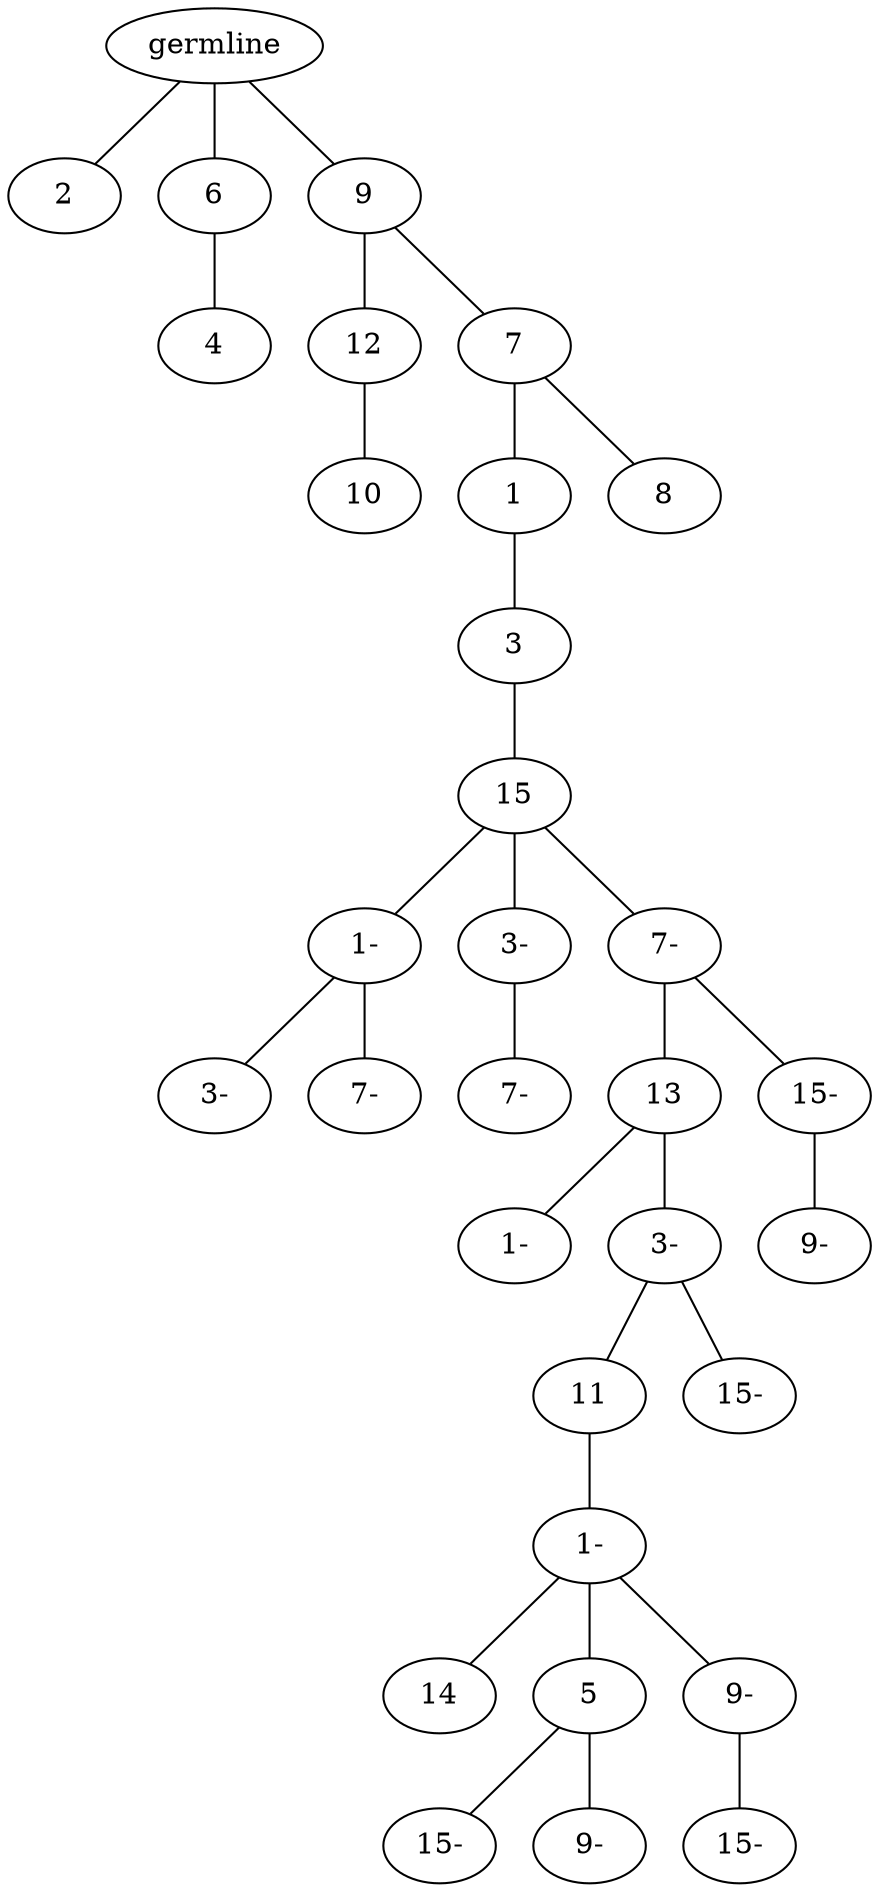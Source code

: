 graph tree {
    "139796199453888" [label="germline"];
    "139796198797024" [label="2"];
    "139796198795248" [label="6"];
    "139796198636176" [label="4"];
    "139796198796544" [label="9"];
    "139796198637520" [label="12"];
    "139796198660704" [label="10"];
    "139796198637424" [label="7"];
    "139796198659312" [label="1"];
    "139796198659648" [label="3"];
    "139796198660080" [label="15"];
    "139796198660416" [label="1-"];
    "139796198661568" [label="3-"];
    "139796198660944" [label="7-"];
    "139796198660800" [label="3-"];
    "139796198661040" [label="7-"];
    "139796198660848" [label="7-"];
    "139796198661616" [label="13"];
    "139796198690928" [label="1-"];
    "139796198691600" [label="3-"];
    "139796198691312" [label="11"];
    "139796198659888" [label="1-"];
    "139796198660032" [label="14"];
    "139796198660608" [label="5"];
    "139796198659936" [label="15-"];
    "139796198659168" [label="9-"];
    "139796198660896" [label="9-"];
    "139796198658832" [label="15-"];
    "139796198659408" [label="15-"];
    "139796198660320" [label="15-"];
    "139796198661664" [label="9-"];
    "139796198661232" [label="8"];
    "139796199453888" -- "139796198797024";
    "139796199453888" -- "139796198795248";
    "139796199453888" -- "139796198796544";
    "139796198795248" -- "139796198636176";
    "139796198796544" -- "139796198637520";
    "139796198796544" -- "139796198637424";
    "139796198637520" -- "139796198660704";
    "139796198637424" -- "139796198659312";
    "139796198637424" -- "139796198661232";
    "139796198659312" -- "139796198659648";
    "139796198659648" -- "139796198660080";
    "139796198660080" -- "139796198660416";
    "139796198660080" -- "139796198660800";
    "139796198660080" -- "139796198660848";
    "139796198660416" -- "139796198661568";
    "139796198660416" -- "139796198660944";
    "139796198660800" -- "139796198661040";
    "139796198660848" -- "139796198661616";
    "139796198660848" -- "139796198660320";
    "139796198661616" -- "139796198690928";
    "139796198661616" -- "139796198691600";
    "139796198691600" -- "139796198691312";
    "139796198691600" -- "139796198659408";
    "139796198691312" -- "139796198659888";
    "139796198659888" -- "139796198660032";
    "139796198659888" -- "139796198660608";
    "139796198659888" -- "139796198660896";
    "139796198660608" -- "139796198659936";
    "139796198660608" -- "139796198659168";
    "139796198660896" -- "139796198658832";
    "139796198660320" -- "139796198661664";
}
